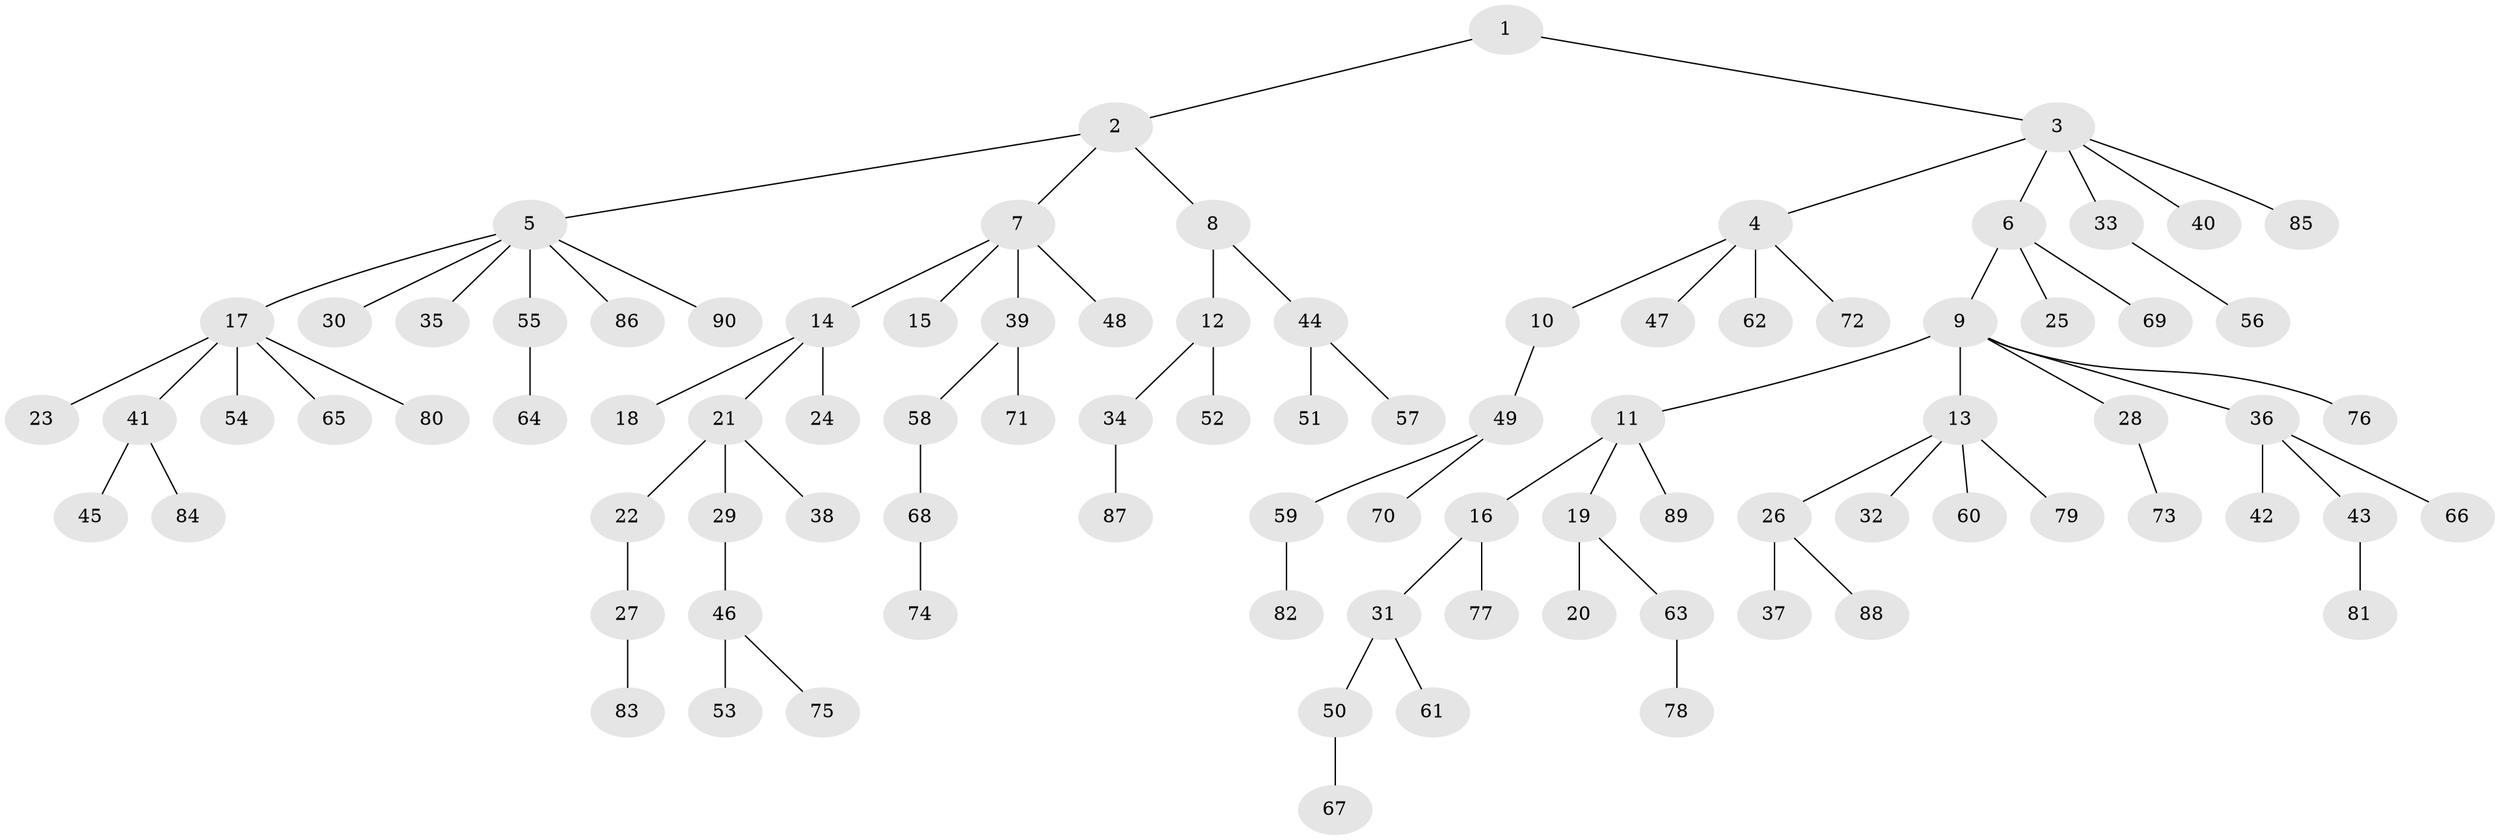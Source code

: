 // Generated by graph-tools (version 1.1) at 2025/50/03/09/25 03:50:22]
// undirected, 90 vertices, 89 edges
graph export_dot {
graph [start="1"]
  node [color=gray90,style=filled];
  1;
  2;
  3;
  4;
  5;
  6;
  7;
  8;
  9;
  10;
  11;
  12;
  13;
  14;
  15;
  16;
  17;
  18;
  19;
  20;
  21;
  22;
  23;
  24;
  25;
  26;
  27;
  28;
  29;
  30;
  31;
  32;
  33;
  34;
  35;
  36;
  37;
  38;
  39;
  40;
  41;
  42;
  43;
  44;
  45;
  46;
  47;
  48;
  49;
  50;
  51;
  52;
  53;
  54;
  55;
  56;
  57;
  58;
  59;
  60;
  61;
  62;
  63;
  64;
  65;
  66;
  67;
  68;
  69;
  70;
  71;
  72;
  73;
  74;
  75;
  76;
  77;
  78;
  79;
  80;
  81;
  82;
  83;
  84;
  85;
  86;
  87;
  88;
  89;
  90;
  1 -- 2;
  1 -- 3;
  2 -- 5;
  2 -- 7;
  2 -- 8;
  3 -- 4;
  3 -- 6;
  3 -- 33;
  3 -- 40;
  3 -- 85;
  4 -- 10;
  4 -- 47;
  4 -- 62;
  4 -- 72;
  5 -- 17;
  5 -- 30;
  5 -- 35;
  5 -- 55;
  5 -- 86;
  5 -- 90;
  6 -- 9;
  6 -- 25;
  6 -- 69;
  7 -- 14;
  7 -- 15;
  7 -- 39;
  7 -- 48;
  8 -- 12;
  8 -- 44;
  9 -- 11;
  9 -- 13;
  9 -- 28;
  9 -- 36;
  9 -- 76;
  10 -- 49;
  11 -- 16;
  11 -- 19;
  11 -- 89;
  12 -- 34;
  12 -- 52;
  13 -- 26;
  13 -- 32;
  13 -- 60;
  13 -- 79;
  14 -- 18;
  14 -- 21;
  14 -- 24;
  16 -- 31;
  16 -- 77;
  17 -- 23;
  17 -- 41;
  17 -- 54;
  17 -- 65;
  17 -- 80;
  19 -- 20;
  19 -- 63;
  21 -- 22;
  21 -- 29;
  21 -- 38;
  22 -- 27;
  26 -- 37;
  26 -- 88;
  27 -- 83;
  28 -- 73;
  29 -- 46;
  31 -- 50;
  31 -- 61;
  33 -- 56;
  34 -- 87;
  36 -- 42;
  36 -- 43;
  36 -- 66;
  39 -- 58;
  39 -- 71;
  41 -- 45;
  41 -- 84;
  43 -- 81;
  44 -- 51;
  44 -- 57;
  46 -- 53;
  46 -- 75;
  49 -- 59;
  49 -- 70;
  50 -- 67;
  55 -- 64;
  58 -- 68;
  59 -- 82;
  63 -- 78;
  68 -- 74;
}
